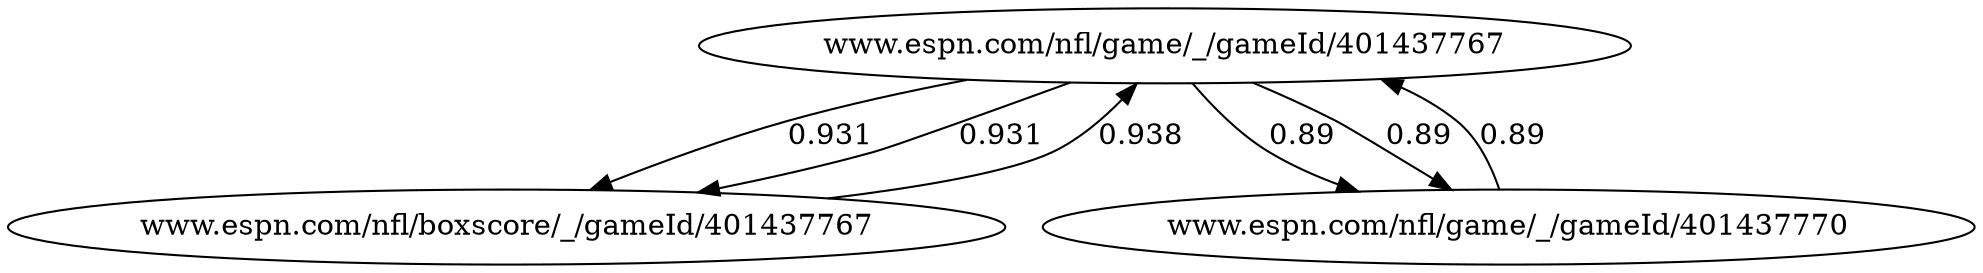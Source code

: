 // Asymmetry in Similirity Scores
digraph {
	"www.espn.com/nfl/game/_/gameId/401437767"
	"www.espn.com/nfl/boxscore/_/gameId/401437767"
	"www.espn.com/nfl/game/_/gameId/401437767" -> "www.espn.com/nfl/boxscore/_/gameId/401437767" [label=0.931]
	"www.espn.com/nfl/game/_/gameId/401437767"
	"www.espn.com/nfl/game/_/gameId/401437770"
	"www.espn.com/nfl/game/_/gameId/401437767" -> "www.espn.com/nfl/game/_/gameId/401437770" [label=0.89]
	"www.espn.com/nfl/game/_/gameId/401437767"
	"www.espn.com/nfl/boxscore/_/gameId/401437767"
	"www.espn.com/nfl/game/_/gameId/401437767" -> "www.espn.com/nfl/boxscore/_/gameId/401437767" [label=0.931]
	"www.espn.com/nfl/game/_/gameId/401437767"
	"www.espn.com/nfl/game/_/gameId/401437770"
	"www.espn.com/nfl/game/_/gameId/401437767" -> "www.espn.com/nfl/game/_/gameId/401437770" [label=0.89]
	"www.espn.com/nfl/boxscore/_/gameId/401437767"
	"www.espn.com/nfl/game/_/gameId/401437767"
	"www.espn.com/nfl/boxscore/_/gameId/401437767" -> "www.espn.com/nfl/game/_/gameId/401437767" [label=0.938]
	"www.espn.com/nfl/game/_/gameId/401437770"
	"www.espn.com/nfl/game/_/gameId/401437767"
	"www.espn.com/nfl/game/_/gameId/401437770" -> "www.espn.com/nfl/game/_/gameId/401437767" [label=0.89]
}
